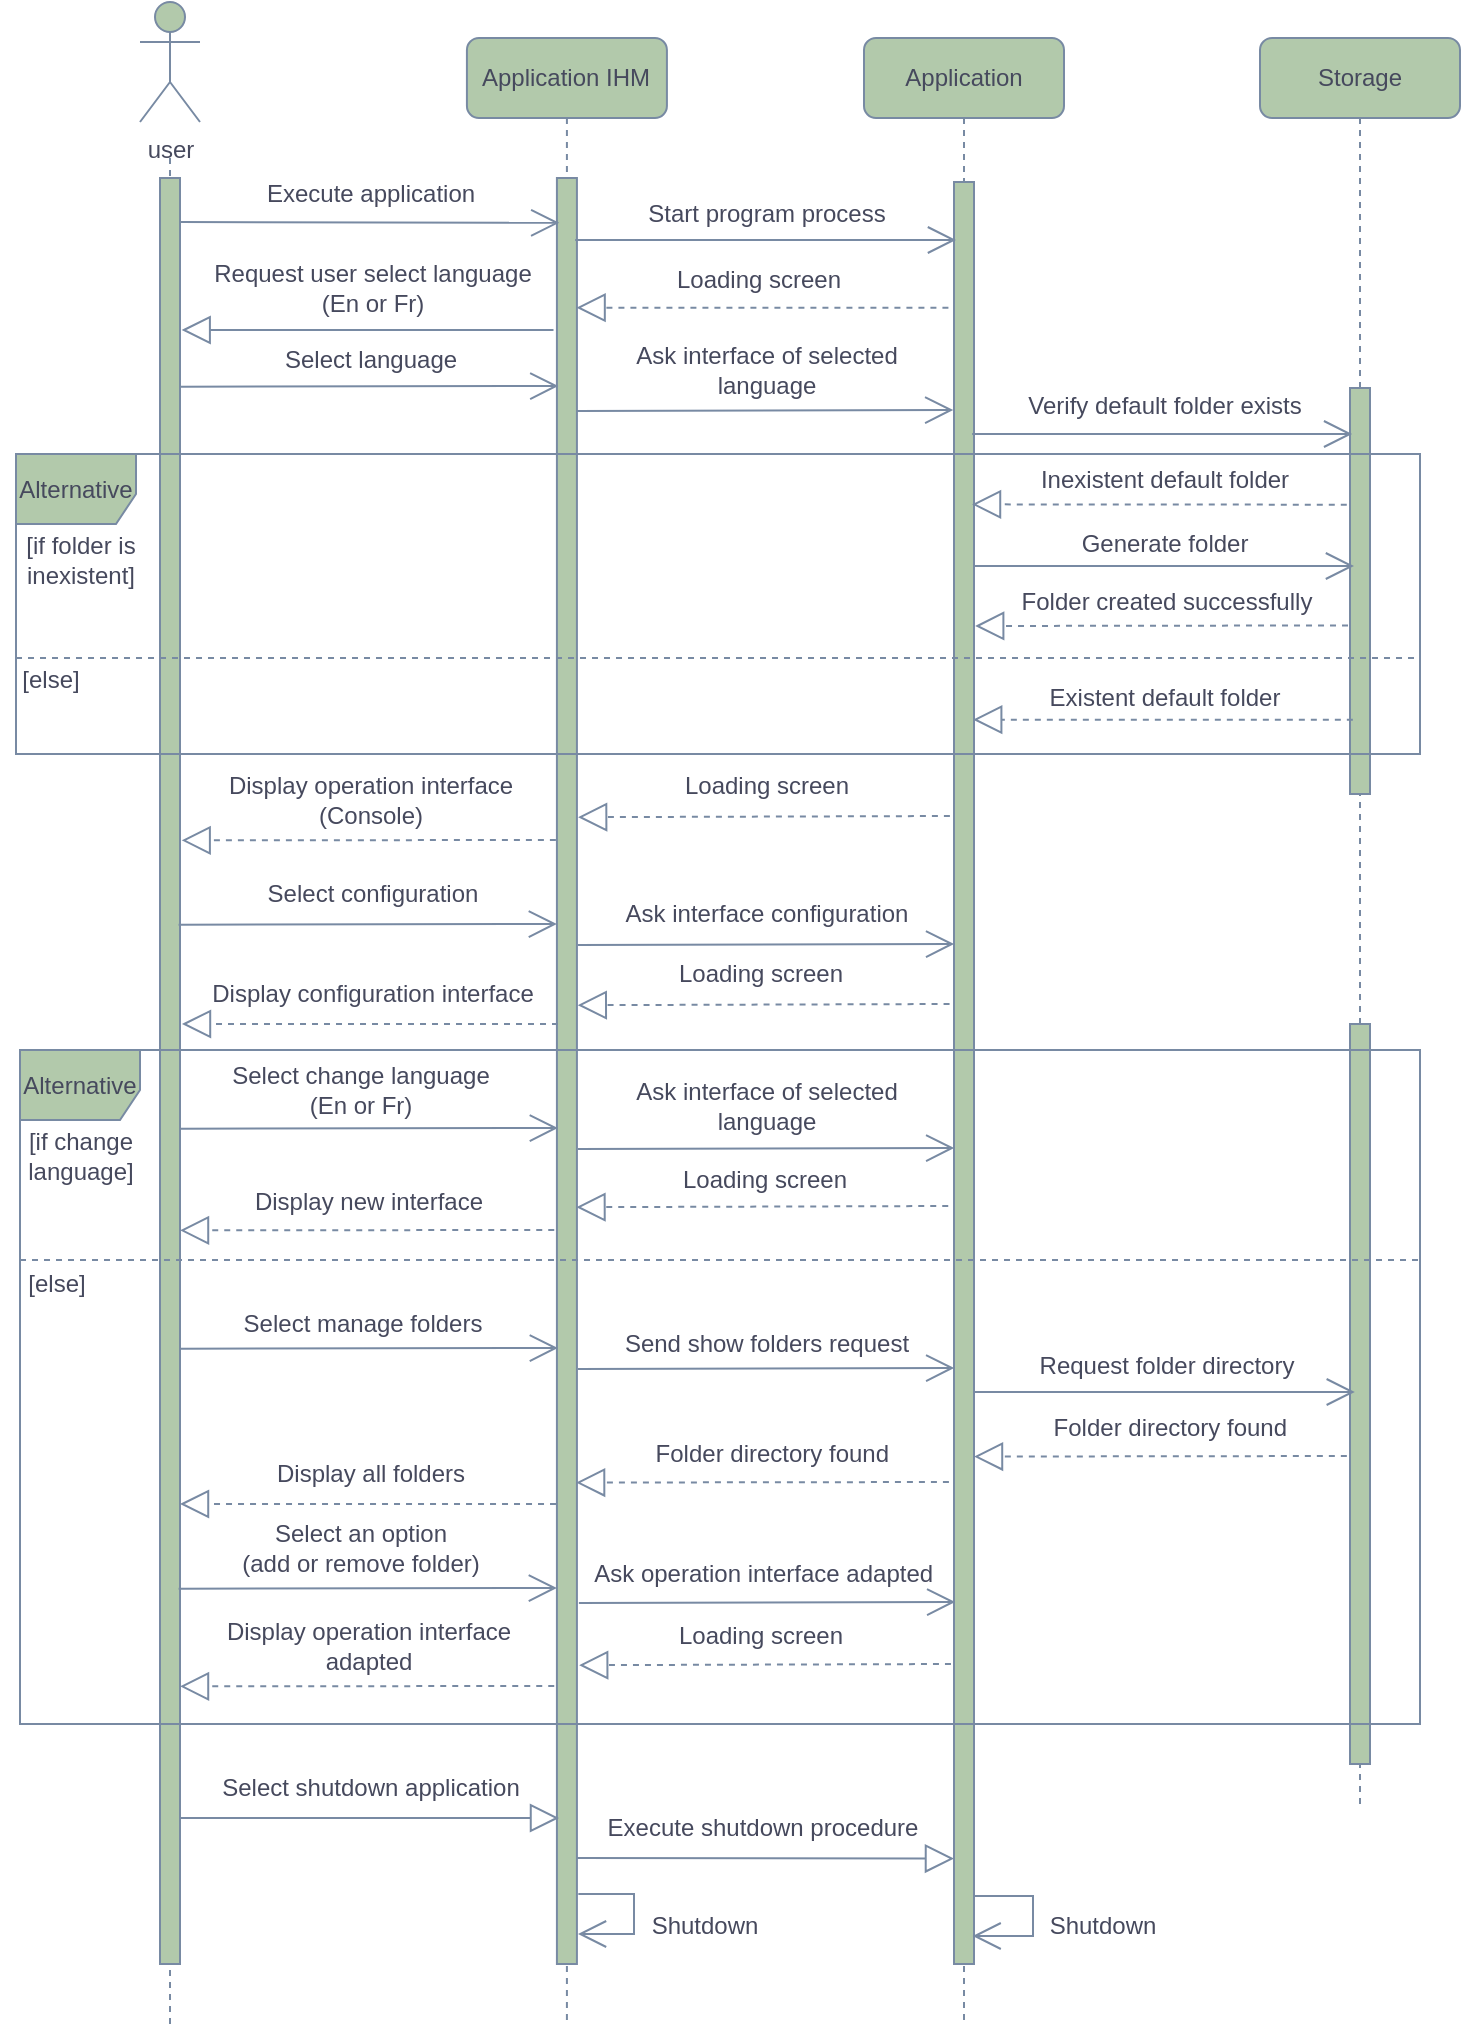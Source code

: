 <mxfile version="20.6.0" type="github">
  <diagram id="MyJDFgbNnC9lY3DK6d-x" name="Page-1">
    <mxGraphModel dx="1044" dy="566" grid="1" gridSize="10" guides="1" tooltips="1" connect="1" arrows="1" fold="1" page="1" pageScale="1" pageWidth="413" pageHeight="291" math="0" shadow="0">
      <root>
        <mxCell id="0" />
        <mxCell id="1" parent="0" />
        <mxCell id="hzZ7OADZ9Wjstboydcab-135" value="" style="endArrow=none;dashed=1;html=1;rounded=1;strokeColor=#788AA3;fontColor=#46495D;" parent="1" edge="1">
          <mxGeometry width="50" height="50" relative="1" as="geometry">
            <mxPoint x="115" y="1070" as="sourcePoint" />
            <mxPoint x="115" y="137" as="targetPoint" />
          </mxGeometry>
        </mxCell>
        <mxCell id="hzZ7OADZ9Wjstboydcab-127" value="&lt;span style=&quot;&quot;&gt;Application IHM&lt;/span&gt;" style="shape=umlLifeline;perimeter=lifelinePerimeter;whiteSpace=wrap;html=1;container=0;collapsible=0;recursiveResize=0;outlineConnect=0;rounded=1;fillColor=#B2C9AB;strokeColor=#788AA3;fontColor=#46495D;" parent="1" vertex="1">
          <mxGeometry x="263.46" y="77" width="100" height="993" as="geometry" />
        </mxCell>
        <mxCell id="hzZ7OADZ9Wjstboydcab-128" value="user" style="shape=umlActor;verticalLabelPosition=bottom;verticalAlign=top;html=1;rounded=1;fillColor=#B2C9AB;strokeColor=#788AA3;fontColor=#46495D;" parent="1" vertex="1">
          <mxGeometry x="100" y="59" width="30" height="60" as="geometry" />
        </mxCell>
        <mxCell id="hzZ7OADZ9Wjstboydcab-129" value="&lt;span style=&quot;&quot;&gt;Application&lt;/span&gt;" style="shape=umlLifeline;perimeter=lifelinePerimeter;whiteSpace=wrap;html=1;container=0;collapsible=0;recursiveResize=0;outlineConnect=0;rounded=1;fillColor=#B2C9AB;strokeColor=#788AA3;fontColor=#46495D;" parent="1" vertex="1">
          <mxGeometry x="462" y="77" width="100" height="993" as="geometry" />
        </mxCell>
        <mxCell id="hzZ7OADZ9Wjstboydcab-130" value="&lt;span style=&quot;&quot;&gt;Storage&lt;/span&gt;" style="shape=umlLifeline;perimeter=lifelinePerimeter;whiteSpace=wrap;html=1;container=0;collapsible=0;recursiveResize=0;outlineConnect=0;rounded=1;fillColor=#B2C9AB;strokeColor=#788AA3;fontColor=#46495D;" parent="1" vertex="1">
          <mxGeometry x="660" y="77" width="100" height="883" as="geometry" />
        </mxCell>
        <mxCell id="hzZ7OADZ9Wjstboydcab-131" value="" style="html=1;points=[];perimeter=orthogonalPerimeter;rounded=0;glass=0;labelBackgroundColor=none;fillStyle=auto;fillColor=#B2C9AB;strokeColor=#788AA3;fontColor=#46495D;" parent="1" vertex="1">
          <mxGeometry x="110" y="147" width="10" height="893" as="geometry" />
        </mxCell>
        <mxCell id="hzZ7OADZ9Wjstboydcab-132" value="" style="html=1;points=[];perimeter=orthogonalPerimeter;rounded=0;glass=0;labelBackgroundColor=none;fillStyle=auto;fillColor=#B2C9AB;strokeColor=#788AA3;fontColor=#46495D;" parent="1" vertex="1">
          <mxGeometry x="308.46" y="147" width="10" height="893" as="geometry" />
        </mxCell>
        <mxCell id="hzZ7OADZ9Wjstboydcab-133" value="" style="html=1;points=[];perimeter=orthogonalPerimeter;rounded=0;glass=0;labelBackgroundColor=none;fillStyle=auto;fillColor=#B2C9AB;strokeColor=#788AA3;fontColor=#46495D;" parent="1" vertex="1">
          <mxGeometry x="507" y="149" width="10" height="891" as="geometry" />
        </mxCell>
        <mxCell id="hzZ7OADZ9Wjstboydcab-175" value="Loading screen" style="text;html=1;align=center;verticalAlign=middle;resizable=0;points=[];autosize=1;strokeColor=none;fillColor=none;rounded=1;fontColor=#46495D;" parent="1" vertex="1">
          <mxGeometry x="355.25" y="530" width="110" height="30" as="geometry" />
        </mxCell>
        <mxCell id="hzZ7OADZ9Wjstboydcab-176" value="" style="endArrow=block;dashed=1;endFill=0;endSize=12;html=1;rounded=1;exitX=-0.211;exitY=0.186;exitDx=0;exitDy=0;exitPerimeter=0;strokeColor=#788AA3;fontColor=#46495D;" parent="1" edge="1">
          <mxGeometry width="160" relative="1" as="geometry">
            <mxPoint x="504.78" y="559.998" as="sourcePoint" />
            <mxPoint x="318.89" y="560.59" as="targetPoint" />
          </mxGeometry>
        </mxCell>
        <mxCell id="hzZ7OADZ9Wjstboydcab-177" value="Select configuration" style="text;html=1;align=center;verticalAlign=middle;resizable=0;points=[];autosize=1;strokeColor=none;fillColor=none;rounded=1;fontColor=#46495D;" parent="1" vertex="1">
          <mxGeometry x="150.83" y="490" width="130" height="30" as="geometry" />
        </mxCell>
        <mxCell id="hzZ7OADZ9Wjstboydcab-178" value="" style="endArrow=open;endFill=1;endSize=12;html=1;rounded=1;entryX=0.071;entryY=0.165;entryDx=0;entryDy=0;entryPerimeter=0;strokeColor=#788AA3;fontColor=#46495D;" parent="1" edge="1">
          <mxGeometry width="160" relative="1" as="geometry">
            <mxPoint x="119.29" y="520.38" as="sourcePoint" />
            <mxPoint x="308.46" y="520" as="targetPoint" />
          </mxGeometry>
        </mxCell>
        <mxCell id="hzZ7OADZ9Wjstboydcab-179" value="Display configuration&amp;nbsp;interface" style="text;html=1;align=center;verticalAlign=middle;resizable=0;points=[];autosize=1;strokeColor=none;fillColor=none;rounded=1;fontColor=#46495D;" parent="1" vertex="1">
          <mxGeometry x="125.83" y="540" width="180" height="30" as="geometry" />
        </mxCell>
        <mxCell id="hzZ7OADZ9Wjstboydcab-180" value="" style="endArrow=block;dashed=1;endFill=0;endSize=12;html=1;rounded=1;strokeColor=#788AA3;fontColor=#46495D;" parent="1" edge="1">
          <mxGeometry width="160" relative="1" as="geometry">
            <mxPoint x="309" y="570" as="sourcePoint" />
            <mxPoint x="120.987" y="570" as="targetPoint" />
          </mxGeometry>
        </mxCell>
        <mxCell id="hzZ7OADZ9Wjstboydcab-181" value="" style="endArrow=open;endFill=1;endSize=12;html=1;rounded=1;entryX=-0.083;entryY=0.173;entryDx=0;entryDy=0;entryPerimeter=0;strokeColor=#788AA3;fontColor=#46495D;" parent="1" edge="1">
          <mxGeometry width="160" relative="1" as="geometry">
            <mxPoint x="318.91" y="530.56" as="sourcePoint" />
            <mxPoint x="507.08" y="530.004" as="targetPoint" />
          </mxGeometry>
        </mxCell>
        <mxCell id="hzZ7OADZ9Wjstboydcab-182" value="Ask interface configuration" style="text;html=1;align=center;verticalAlign=middle;resizable=0;points=[];autosize=1;strokeColor=none;fillColor=none;rounded=1;fontColor=#46495D;" parent="1" vertex="1">
          <mxGeometry x="332.83" y="500" width="160" height="30" as="geometry" />
        </mxCell>
        <mxCell id="hzZ7OADZ9Wjstboydcab-183" value="" style="endArrow=block;endFill=0;endSize=12;html=1;rounded=1;entryX=-0.002;entryY=0.916;entryDx=0;entryDy=0;entryPerimeter=0;strokeColor=#788AA3;fontColor=#46495D;" parent="1" edge="1">
          <mxGeometry width="160" relative="1" as="geometry">
            <mxPoint x="318.25" y="987.0" as="sourcePoint" />
            <mxPoint x="506.98" y="987.276" as="targetPoint" />
          </mxGeometry>
        </mxCell>
        <mxCell id="hzZ7OADZ9Wjstboydcab-184" value="" style="endArrow=block;endFill=0;endSize=12;html=1;rounded=1;strokeColor=#788AA3;fontColor=#46495D;" parent="1" edge="1">
          <mxGeometry width="160" relative="1" as="geometry">
            <mxPoint x="120.0" y="967.0" as="sourcePoint" />
            <mxPoint x="309.5" y="967.0" as="targetPoint" />
          </mxGeometry>
        </mxCell>
        <mxCell id="hzZ7OADZ9Wjstboydcab-185" value="Execute shutdown procedure" style="text;html=1;align=center;verticalAlign=middle;resizable=0;points=[];autosize=1;strokeColor=none;fillColor=none;rounded=1;fontColor=#46495D;" parent="1" vertex="1">
          <mxGeometry x="321.25" y="957" width="180" height="30" as="geometry" />
        </mxCell>
        <mxCell id="hzZ7OADZ9Wjstboydcab-186" value="Shutdown" style="text;html=1;align=center;verticalAlign=middle;resizable=0;points=[];autosize=1;strokeColor=none;fillColor=none;rounded=1;fontColor=#46495D;" parent="1" vertex="1">
          <mxGeometry x="342.41" y="1006" width="80" height="30" as="geometry" />
        </mxCell>
        <mxCell id="hzZ7OADZ9Wjstboydcab-187" value="" style="endArrow=open;endFill=1;endSize=12;html=1;rounded=0;strokeColor=#788AA3;fontColor=#46495D;" parent="1" edge="1">
          <mxGeometry width="160" relative="1" as="geometry">
            <mxPoint x="516.5" y="1006" as="sourcePoint" />
            <mxPoint x="516.31" y="1026" as="targetPoint" />
            <Array as="points">
              <mxPoint x="546.5" y="1006" />
              <mxPoint x="546.5" y="1026" />
            </Array>
          </mxGeometry>
        </mxCell>
        <mxCell id="hzZ7OADZ9Wjstboydcab-188" value="Shutdown" style="text;html=1;align=center;verticalAlign=middle;resizable=0;points=[];autosize=1;strokeColor=none;fillColor=none;rounded=1;fontColor=#46495D;" parent="1" vertex="1">
          <mxGeometry x="541.08" y="1006" width="80" height="30" as="geometry" />
        </mxCell>
        <mxCell id="hzZ7OADZ9Wjstboydcab-189" value="Select shutdown application" style="text;html=1;align=center;verticalAlign=middle;resizable=0;points=[];autosize=1;strokeColor=none;fillColor=none;rounded=1;fontColor=#46495D;" parent="1" vertex="1">
          <mxGeometry x="130" y="937" width="170" height="30" as="geometry" />
        </mxCell>
        <mxCell id="hzZ7OADZ9Wjstboydcab-190" value="" style="endArrow=open;endFill=1;endSize=12;html=1;rounded=0;strokeColor=#788AA3;fontColor=#46495D;" parent="1" edge="1">
          <mxGeometry width="160" relative="1" as="geometry">
            <mxPoint x="319.17" y="1005.0" as="sourcePoint" />
            <mxPoint x="319.003" y="1025.0" as="targetPoint" />
            <Array as="points">
              <mxPoint x="347" y="1005" />
              <mxPoint x="347" y="1025" />
            </Array>
          </mxGeometry>
        </mxCell>
        <mxCell id="hzZ7OADZ9Wjstboydcab-191" value="" style="html=1;points=[];perimeter=orthogonalPerimeter;rounded=0;glass=0;labelBackgroundColor=none;fillStyle=auto;fillColor=#B2C9AB;strokeColor=#788AA3;fontColor=#46495D;" parent="1" vertex="1">
          <mxGeometry x="705" y="570" width="10" height="370" as="geometry" />
        </mxCell>
        <mxCell id="hzZ7OADZ9Wjstboydcab-193" value="Alternative" style="shape=umlFrame;whiteSpace=wrap;html=1;width=60;height=35;fillColor=#B2C9AB;strokeColor=#788AA3;fontColor=#46495D;" parent="1" vertex="1">
          <mxGeometry x="40" y="583" width="700" height="337" as="geometry" />
        </mxCell>
        <mxCell id="hzZ7OADZ9Wjstboydcab-194" value="" style="line;strokeWidth=1;fillColor=none;align=left;verticalAlign=middle;spacingTop=-1;spacingLeft=3;spacingRight=3;rotatable=0;labelPosition=right;points=[];portConstraint=eastwest;dashed=1;strokeColor=#788AA3;fontColor=#46495D;" parent="1" vertex="1">
          <mxGeometry x="40" y="684" width="700" height="8" as="geometry" />
        </mxCell>
        <mxCell id="hzZ7OADZ9Wjstboydcab-198" value="Select change language&lt;br&gt;(En or Fr)" style="text;html=1;align=center;verticalAlign=middle;resizable=0;points=[];autosize=1;strokeColor=none;fillColor=none;rounded=1;fontColor=#46495D;" parent="1" vertex="1">
          <mxGeometry x="135" y="583" width="150" height="40" as="geometry" />
        </mxCell>
        <mxCell id="hzZ7OADZ9Wjstboydcab-199" value="" style="endArrow=open;endFill=1;endSize=12;html=1;rounded=1;entryX=0.071;entryY=0.165;entryDx=0;entryDy=0;entryPerimeter=0;strokeColor=#788AA3;fontColor=#46495D;" parent="1" edge="1">
          <mxGeometry width="160" relative="1" as="geometry">
            <mxPoint x="119.79" y="622.38" as="sourcePoint" />
            <mxPoint x="308.96" y="622" as="targetPoint" />
          </mxGeometry>
        </mxCell>
        <mxCell id="hzZ7OADZ9Wjstboydcab-202" value="" style="endArrow=open;endFill=1;endSize=12;html=1;rounded=1;entryX=-0.083;entryY=0.173;entryDx=0;entryDy=0;entryPerimeter=0;strokeColor=#788AA3;fontColor=#46495D;" parent="1" edge="1">
          <mxGeometry width="160" relative="1" as="geometry">
            <mxPoint x="318.96" y="632.56" as="sourcePoint" />
            <mxPoint x="507.13" y="632.004" as="targetPoint" />
          </mxGeometry>
        </mxCell>
        <mxCell id="hzZ7OADZ9Wjstboydcab-206" value="Select manage folders" style="text;html=1;align=center;verticalAlign=middle;resizable=0;points=[];autosize=1;strokeColor=none;fillColor=none;rounded=1;fontColor=#46495D;" parent="1" vertex="1">
          <mxGeometry x="140.5" y="705" width="140" height="30" as="geometry" />
        </mxCell>
        <mxCell id="hzZ7OADZ9Wjstboydcab-207" value="" style="endArrow=open;endFill=1;endSize=12;html=1;rounded=1;entryX=0.071;entryY=0.165;entryDx=0;entryDy=0;entryPerimeter=0;strokeColor=#788AA3;fontColor=#46495D;" parent="1" edge="1">
          <mxGeometry width="160" relative="1" as="geometry">
            <mxPoint x="119.79" y="732.38" as="sourcePoint" />
            <mxPoint x="308.96" y="732" as="targetPoint" />
          </mxGeometry>
        </mxCell>
        <mxCell id="hzZ7OADZ9Wjstboydcab-210" value="" style="endArrow=open;endFill=1;endSize=12;html=1;rounded=1;entryX=-0.083;entryY=0.173;entryDx=0;entryDy=0;entryPerimeter=0;strokeColor=#788AA3;fontColor=#46495D;" parent="1" edge="1">
          <mxGeometry width="160" relative="1" as="geometry">
            <mxPoint x="318.96" y="742.56" as="sourcePoint" />
            <mxPoint x="507.13" y="742.004" as="targetPoint" />
          </mxGeometry>
        </mxCell>
        <mxCell id="hzZ7OADZ9Wjstboydcab-211" value="Send show folders request" style="text;html=1;align=center;verticalAlign=middle;resizable=0;points=[];autosize=1;strokeColor=none;fillColor=none;rounded=1;fontColor=#46495D;" parent="1" vertex="1">
          <mxGeometry x="328.33" y="714.5" width="170" height="30" as="geometry" />
        </mxCell>
        <mxCell id="hzZ7OADZ9Wjstboydcab-220" value="" style="endArrow=open;endFill=1;endSize=12;html=1;rounded=1;targetPerimeterSpacing=-4;sourcePerimeterSpacing=3;strokeColor=#788AA3;fontColor=#46495D;" parent="1" edge="1">
          <mxGeometry width="160" relative="1" as="geometry">
            <mxPoint x="517.42" y="754" as="sourcePoint" />
            <mxPoint x="707.42" y="754" as="targetPoint" />
          </mxGeometry>
        </mxCell>
        <mxCell id="hzZ7OADZ9Wjstboydcab-221" value="Request folder directory" style="text;html=1;align=center;verticalAlign=middle;resizable=0;points=[];autosize=1;strokeColor=none;fillColor=none;rounded=1;fontColor=#46495D;" parent="1" vertex="1">
          <mxGeometry x="537.84" y="726" width="150" height="30" as="geometry" />
        </mxCell>
        <mxCell id="hzZ7OADZ9Wjstboydcab-222" value="" style="endArrow=block;dashed=1;endFill=0;endSize=12;html=1;rounded=1;targetPerimeterSpacing=-4;sourcePerimeterSpacing=3;exitX=-0.099;exitY=0.603;exitDx=0;exitDy=0;exitPerimeter=0;strokeColor=#788AA3;fontColor=#46495D;" parent="1" edge="1">
          <mxGeometry width="160" relative="1" as="geometry">
            <mxPoint x="703.42" y="786.0" as="sourcePoint" />
            <mxPoint x="516.997" y="786.28" as="targetPoint" />
          </mxGeometry>
        </mxCell>
        <mxCell id="hzZ7OADZ9Wjstboydcab-223" value="&amp;nbsp;Folder directory found" style="text;html=1;align=center;verticalAlign=middle;resizable=0;points=[];autosize=1;strokeColor=none;fillColor=none;rounded=1;fontColor=#46495D;" parent="1" vertex="1">
          <mxGeometry x="542.84" y="757" width="140" height="30" as="geometry" />
        </mxCell>
        <mxCell id="hzZ7OADZ9Wjstboydcab-236" value="" style="endArrow=open;endFill=1;endSize=12;html=1;rounded=1;entryX=-0.083;entryY=0.173;entryDx=0;entryDy=0;entryPerimeter=0;strokeColor=#788AA3;fontColor=#46495D;" parent="1" edge="1">
          <mxGeometry width="160" relative="1" as="geometry">
            <mxPoint x="319.45" y="859.56" as="sourcePoint" />
            <mxPoint x="507.62" y="859.004" as="targetPoint" />
          </mxGeometry>
        </mxCell>
        <mxCell id="hzZ7OADZ9Wjstboydcab-237" value="Ask operation interface adapted&amp;nbsp;" style="text;html=1;align=center;verticalAlign=middle;resizable=0;points=[];autosize=1;strokeColor=none;fillColor=none;rounded=1;fontColor=#46495D;" parent="1" vertex="1">
          <mxGeometry x="312.53" y="830" width="200" height="30" as="geometry" />
        </mxCell>
        <mxCell id="hzZ7OADZ9Wjstboydcab-238" value="Loading screen" style="text;html=1;align=center;verticalAlign=middle;resizable=0;points=[];autosize=1;strokeColor=none;fillColor=none;rounded=1;fontColor=#46495D;" parent="1" vertex="1">
          <mxGeometry x="355.28" y="861" width="110" height="30" as="geometry" />
        </mxCell>
        <mxCell id="hzZ7OADZ9Wjstboydcab-239" value="" style="endArrow=block;dashed=1;endFill=0;endSize=12;html=1;rounded=1;exitX=-0.211;exitY=0.186;exitDx=0;exitDy=0;exitPerimeter=0;strokeColor=#788AA3;fontColor=#46495D;" parent="1" edge="1">
          <mxGeometry width="160" relative="1" as="geometry">
            <mxPoint x="505.48" y="889.998" as="sourcePoint" />
            <mxPoint x="319.59" y="890.59" as="targetPoint" />
          </mxGeometry>
        </mxCell>
        <mxCell id="hzZ7OADZ9Wjstboydcab-240" value="" style="endArrow=block;dashed=1;endFill=0;endSize=12;html=1;rounded=1;exitX=-0.125;exitY=0.144;exitDx=0;exitDy=0;exitPerimeter=0;strokeColor=#788AA3;fontColor=#46495D;" parent="1" edge="1">
          <mxGeometry width="160" relative="1" as="geometry">
            <mxPoint x="307.12" y="901.002" as="sourcePoint" />
            <mxPoint x="119.997" y="901.17" as="targetPoint" />
          </mxGeometry>
        </mxCell>
        <mxCell id="hzZ7OADZ9Wjstboydcab-241" value="Display operation interface &lt;br&gt;adapted" style="text;html=1;align=center;verticalAlign=middle;resizable=0;points=[];autosize=1;strokeColor=none;fillColor=none;rounded=1;fontColor=#46495D;" parent="1" vertex="1">
          <mxGeometry x="129.17" y="861" width="170" height="40" as="geometry" />
        </mxCell>
        <mxCell id="hzZ7OADZ9Wjstboydcab-242" value="[if change&lt;br&gt;language]" style="text;html=1;align=center;verticalAlign=middle;resizable=0;points=[];autosize=1;strokeColor=none;fillColor=none;fontColor=#46495D;" parent="1" vertex="1">
          <mxGeometry x="30" y="616" width="80" height="40" as="geometry" />
        </mxCell>
        <mxCell id="hzZ7OADZ9Wjstboydcab-243" value="[else]" style="text;html=1;align=center;verticalAlign=middle;resizable=0;points=[];autosize=1;strokeColor=none;fillColor=none;fontColor=#46495D;" parent="1" vertex="1">
          <mxGeometry x="33" y="684.5" width="50" height="30" as="geometry" />
        </mxCell>
        <mxCell id="hzZ7OADZ9Wjstboydcab-249" value="Ask interface of selected &lt;br&gt;language" style="text;html=1;align=center;verticalAlign=middle;resizable=0;points=[];autosize=1;strokeColor=none;fillColor=none;rounded=1;fontColor=#46495D;" parent="1" vertex="1">
          <mxGeometry x="337.83" y="591" width="150" height="40" as="geometry" />
        </mxCell>
        <mxCell id="hzZ7OADZ9Wjstboydcab-250" value="" style="endArrow=block;dashed=1;endFill=0;endSize=12;html=1;rounded=1;exitX=-0.125;exitY=0.144;exitDx=0;exitDy=0;exitPerimeter=0;strokeColor=#788AA3;fontColor=#46495D;" parent="1" edge="1">
          <mxGeometry width="160" relative="1" as="geometry">
            <mxPoint x="307.12" y="673.002" as="sourcePoint" />
            <mxPoint x="119.997" y="673.17" as="targetPoint" />
          </mxGeometry>
        </mxCell>
        <mxCell id="hzZ7OADZ9Wjstboydcab-251" value="Display new interface" style="text;html=1;align=center;verticalAlign=middle;resizable=0;points=[];autosize=1;strokeColor=none;fillColor=none;rounded=1;fontColor=#46495D;" parent="1" vertex="1">
          <mxGeometry x="144.17" y="644" width="140" height="30" as="geometry" />
        </mxCell>
        <mxCell id="hzZ7OADZ9Wjstboydcab-252" value="Loading screen" style="text;html=1;align=center;verticalAlign=middle;resizable=0;points=[];autosize=1;strokeColor=none;fillColor=none;rounded=1;fontColor=#46495D;" parent="1" vertex="1">
          <mxGeometry x="357" y="633" width="110" height="30" as="geometry" />
        </mxCell>
        <mxCell id="hzZ7OADZ9Wjstboydcab-253" value="" style="endArrow=block;dashed=1;endFill=0;endSize=12;html=1;rounded=1;exitX=-0.211;exitY=0.186;exitDx=0;exitDy=0;exitPerimeter=0;strokeColor=#788AA3;fontColor=#46495D;" parent="1" edge="1">
          <mxGeometry width="160" relative="1" as="geometry">
            <mxPoint x="504.12" y="660.998" as="sourcePoint" />
            <mxPoint x="318.23" y="661.59" as="targetPoint" />
          </mxGeometry>
        </mxCell>
        <mxCell id="hzZ7OADZ9Wjstboydcab-254" value="" style="endArrow=block;dashed=1;endFill=0;endSize=12;html=1;rounded=1;targetPerimeterSpacing=-4;sourcePerimeterSpacing=3;exitX=-0.099;exitY=0.603;exitDx=0;exitDy=0;exitPerimeter=0;strokeColor=#788AA3;fontColor=#46495D;" parent="1" edge="1">
          <mxGeometry width="160" relative="1" as="geometry">
            <mxPoint x="504.46" y="799.0" as="sourcePoint" />
            <mxPoint x="318.037" y="799.28" as="targetPoint" />
          </mxGeometry>
        </mxCell>
        <mxCell id="hzZ7OADZ9Wjstboydcab-255" value="&amp;nbsp;Folder directory found" style="text;html=1;align=center;verticalAlign=middle;resizable=0;points=[];autosize=1;strokeColor=none;fillColor=none;rounded=1;fontColor=#46495D;" parent="1" vertex="1">
          <mxGeometry x="343.88" y="770" width="140" height="30" as="geometry" />
        </mxCell>
        <mxCell id="hzZ7OADZ9Wjstboydcab-256" value="Display all folders" style="text;html=1;align=center;verticalAlign=middle;resizable=0;points=[];autosize=1;strokeColor=none;fillColor=none;rounded=1;fontColor=#46495D;" parent="1" vertex="1">
          <mxGeometry x="154.84" y="780" width="120" height="30" as="geometry" />
        </mxCell>
        <mxCell id="hzZ7OADZ9Wjstboydcab-257" value="" style="endArrow=block;dashed=1;endFill=0;endSize=12;html=1;rounded=1;strokeColor=#788AA3;fontColor=#46495D;" parent="1" edge="1">
          <mxGeometry width="160" relative="1" as="geometry">
            <mxPoint x="308.01" y="810" as="sourcePoint" />
            <mxPoint x="119.997" y="810" as="targetPoint" />
          </mxGeometry>
        </mxCell>
        <mxCell id="hzZ7OADZ9Wjstboydcab-258" value="Select an option&lt;br&gt;(add or remove folder)" style="text;html=1;align=center;verticalAlign=middle;resizable=0;points=[];autosize=1;strokeColor=none;fillColor=none;rounded=1;fontColor=#46495D;" parent="1" vertex="1">
          <mxGeometry x="140" y="812" width="140" height="40" as="geometry" />
        </mxCell>
        <mxCell id="hzZ7OADZ9Wjstboydcab-259" value="" style="endArrow=open;endFill=1;endSize=12;html=1;rounded=1;entryX=0.071;entryY=0.165;entryDx=0;entryDy=0;entryPerimeter=0;strokeColor=#788AA3;fontColor=#46495D;" parent="1" edge="1">
          <mxGeometry width="160" relative="1" as="geometry">
            <mxPoint x="119.29" y="852.38" as="sourcePoint" />
            <mxPoint x="308.46" y="852" as="targetPoint" />
          </mxGeometry>
        </mxCell>
        <mxCell id="Kjhd1fvxAveM9Puro8ov-1" value="" style="html=1;points=[];perimeter=orthogonalPerimeter;rounded=0;glass=0;labelBackgroundColor=none;fillStyle=auto;fillColor=#B2C9AB;strokeColor=#788AA3;fontColor=#46495D;" vertex="1" parent="1">
          <mxGeometry x="705" y="252" width="10" height="203" as="geometry" />
        </mxCell>
        <mxCell id="Kjhd1fvxAveM9Puro8ov-2" value="" style="endArrow=block;dashed=1;endFill=0;endSize=12;html=1;rounded=1;exitX=-0.161;exitY=0.058;exitDx=0;exitDy=0;exitPerimeter=0;strokeColor=#788AA3;fontColor=#46495D;" edge="1" parent="1">
          <mxGeometry width="160" relative="1" as="geometry">
            <mxPoint x="703.39" y="310.35" as="sourcePoint" />
            <mxPoint x="516.0" y="310.17" as="targetPoint" />
          </mxGeometry>
        </mxCell>
        <mxCell id="Kjhd1fvxAveM9Puro8ov-3" value="" style="endArrow=block;dashed=1;endFill=0;endSize=12;html=1;rounded=1;strokeColor=#788AA3;fontColor=#46495D;" edge="1" parent="1">
          <mxGeometry width="160" relative="1" as="geometry">
            <mxPoint x="504.21" y="211.82" as="sourcePoint" />
            <mxPoint x="318.29" y="211.82" as="targetPoint" />
          </mxGeometry>
        </mxCell>
        <mxCell id="Kjhd1fvxAveM9Puro8ov-4" value="" style="endArrow=open;endFill=1;endSize=12;html=1;rounded=1;targetPerimeterSpacing=-4;sourcePerimeterSpacing=3;strokeColor=#788AA3;fontColor=#46495D;" edge="1" parent="1">
          <mxGeometry width="160" relative="1" as="geometry">
            <mxPoint x="517" y="341.0" as="sourcePoint" />
            <mxPoint x="707" y="341.0" as="targetPoint" />
          </mxGeometry>
        </mxCell>
        <mxCell id="Kjhd1fvxAveM9Puro8ov-5" value="" style="endArrow=block;dashed=1;endFill=0;endSize=12;html=1;rounded=1;targetPerimeterSpacing=-4;sourcePerimeterSpacing=3;strokeColor=#788AA3;fontColor=#46495D;" edge="1" parent="1">
          <mxGeometry width="160" relative="1" as="geometry">
            <mxPoint x="706.42" y="417.83" as="sourcePoint" />
            <mxPoint x="516.587" y="417.83" as="targetPoint" />
          </mxGeometry>
        </mxCell>
        <mxCell id="Kjhd1fvxAveM9Puro8ov-6" value="" style="endArrow=open;endFill=1;endSize=12;html=1;rounded=1;entryX=0.118;entryY=0.021;entryDx=0;entryDy=0;entryPerimeter=0;strokeColor=#788AA3;fontColor=#46495D;" edge="1" parent="1">
          <mxGeometry width="160" relative="1" as="geometry">
            <mxPoint x="120" y="169.0" as="sourcePoint" />
            <mxPoint x="309.64" y="169.423" as="targetPoint" />
          </mxGeometry>
        </mxCell>
        <mxCell id="Kjhd1fvxAveM9Puro8ov-7" value="Start program process" style="text;html=1;align=center;verticalAlign=middle;resizable=0;points=[];autosize=1;strokeColor=none;fillColor=none;rounded=1;fontColor=#46495D;" vertex="1" parent="1">
          <mxGeometry x="343" y="150" width="140" height="30" as="geometry" />
        </mxCell>
        <mxCell id="Kjhd1fvxAveM9Puro8ov-8" value="" style="endArrow=open;endFill=1;endSize=12;html=1;rounded=1;exitX=0.913;exitY=0.022;exitDx=0;exitDy=0;exitPerimeter=0;strokeColor=#788AA3;fontColor=#46495D;" edge="1" parent="1">
          <mxGeometry width="160" relative="1" as="geometry">
            <mxPoint x="317.59" y="178.016" as="sourcePoint" />
            <mxPoint x="508" y="178.0" as="targetPoint" />
          </mxGeometry>
        </mxCell>
        <mxCell id="Kjhd1fvxAveM9Puro8ov-9" value="" style="endArrow=block;dashed=1;endFill=0;endSize=12;html=1;rounded=1;exitX=-0.125;exitY=0.144;exitDx=0;exitDy=0;exitPerimeter=0;strokeColor=#788AA3;fontColor=#46495D;" edge="1" parent="1">
          <mxGeometry width="160" relative="1" as="geometry">
            <mxPoint x="307.95" y="478.002" as="sourcePoint" />
            <mxPoint x="120.827" y="478.17" as="targetPoint" />
          </mxGeometry>
        </mxCell>
        <mxCell id="Kjhd1fvxAveM9Puro8ov-10" value="Verify default folder exists" style="text;html=1;align=center;verticalAlign=middle;resizable=0;points=[];autosize=1;strokeColor=none;fillColor=none;rounded=1;fontColor=#46495D;" vertex="1" parent="1">
          <mxGeometry x="531.5" y="246" width="160" height="30" as="geometry" />
        </mxCell>
        <mxCell id="Kjhd1fvxAveM9Puro8ov-11" value="Alternative" style="shape=umlFrame;whiteSpace=wrap;html=1;width=60;height=35;fillColor=#B2C9AB;strokeColor=#788AA3;fontColor=#46495D;" vertex="1" parent="1">
          <mxGeometry x="38" y="285" width="702" height="150" as="geometry" />
        </mxCell>
        <mxCell id="Kjhd1fvxAveM9Puro8ov-12" value="Loading screen" style="text;html=1;align=center;verticalAlign=middle;resizable=0;points=[];autosize=1;strokeColor=none;fillColor=none;rounded=1;fontColor=#46495D;" vertex="1" parent="1">
          <mxGeometry x="354.0" y="183" width="110" height="30" as="geometry" />
        </mxCell>
        <mxCell id="Kjhd1fvxAveM9Puro8ov-13" value="[if folder is &lt;br&gt;inexistent]" style="text;html=1;align=center;verticalAlign=middle;resizable=0;points=[];autosize=1;strokeColor=none;fillColor=none;fontColor=#46495D;" vertex="1" parent="1">
          <mxGeometry x="30" y="318" width="80" height="40" as="geometry" />
        </mxCell>
        <mxCell id="Kjhd1fvxAveM9Puro8ov-14" value="[else]" style="text;html=1;align=center;verticalAlign=middle;resizable=0;points=[];autosize=1;strokeColor=none;fillColor=none;fontColor=#46495D;" vertex="1" parent="1">
          <mxGeometry x="30" y="383" width="50" height="30" as="geometry" />
        </mxCell>
        <mxCell id="Kjhd1fvxAveM9Puro8ov-15" value="Inexistent default folder" style="text;html=1;align=center;verticalAlign=middle;resizable=0;points=[];autosize=1;strokeColor=none;fillColor=none;rounded=1;fontColor=#46495D;" vertex="1" parent="1">
          <mxGeometry x="537.0" y="283.17" width="150" height="30" as="geometry" />
        </mxCell>
        <mxCell id="Kjhd1fvxAveM9Puro8ov-16" value="" style="line;strokeWidth=1;fillColor=none;align=left;verticalAlign=middle;spacingTop=-1;spacingLeft=3;spacingRight=3;rotatable=0;labelPosition=right;points=[];portConstraint=eastwest;dashed=1;strokeColor=#788AA3;fontColor=#46495D;" vertex="1" parent="1">
          <mxGeometry x="38" y="383" width="700" height="8" as="geometry" />
        </mxCell>
        <mxCell id="Kjhd1fvxAveM9Puro8ov-17" value="Generate folder" style="text;html=1;align=center;verticalAlign=middle;resizable=0;points=[];autosize=1;strokeColor=none;fillColor=none;rounded=1;fontColor=#46495D;" vertex="1" parent="1">
          <mxGeometry x="557.42" y="315" width="110" height="30" as="geometry" />
        </mxCell>
        <mxCell id="Kjhd1fvxAveM9Puro8ov-18" value="Existent default folder" style="text;html=1;align=center;verticalAlign=middle;resizable=0;points=[];autosize=1;strokeColor=none;fillColor=none;rounded=1;fontColor=#46495D;" vertex="1" parent="1">
          <mxGeometry x="541.5" y="392" width="140" height="30" as="geometry" />
        </mxCell>
        <mxCell id="Kjhd1fvxAveM9Puro8ov-19" value="Display operation interface&lt;br&gt;(Console)" style="text;html=1;align=center;verticalAlign=middle;resizable=0;points=[];autosize=1;strokeColor=none;fillColor=none;rounded=1;fontColor=#46495D;" vertex="1" parent="1">
          <mxGeometry x="130" y="438" width="170" height="40" as="geometry" />
        </mxCell>
        <mxCell id="Kjhd1fvxAveM9Puro8ov-20" value="" style="endArrow=open;endFill=1;endSize=12;html=1;rounded=1;targetPerimeterSpacing=-4;sourcePerimeterSpacing=3;strokeColor=#788AA3;fontColor=#46495D;" edge="1" parent="1">
          <mxGeometry width="160" relative="1" as="geometry">
            <mxPoint x="516.08" y="275.0" as="sourcePoint" />
            <mxPoint x="706.08" y="275.0" as="targetPoint" />
          </mxGeometry>
        </mxCell>
        <mxCell id="Kjhd1fvxAveM9Puro8ov-21" value="" style="endArrow=block;dashed=1;endFill=0;endSize=12;html=1;rounded=1;targetPerimeterSpacing=-4;sourcePerimeterSpacing=3;exitX=-0.099;exitY=0.603;exitDx=0;exitDy=0;exitPerimeter=0;strokeColor=#788AA3;fontColor=#46495D;" edge="1" parent="1">
          <mxGeometry width="160" relative="1" as="geometry">
            <mxPoint x="704.01" y="370.72" as="sourcePoint" />
            <mxPoint x="517.587" y="371.0" as="targetPoint" />
          </mxGeometry>
        </mxCell>
        <mxCell id="Kjhd1fvxAveM9Puro8ov-22" value="Folder created successfully" style="text;html=1;align=center;verticalAlign=middle;resizable=0;points=[];autosize=1;strokeColor=none;fillColor=none;rounded=1;fontColor=#46495D;" vertex="1" parent="1">
          <mxGeometry x="527.5" y="344.0" width="170" height="30" as="geometry" />
        </mxCell>
        <mxCell id="Kjhd1fvxAveM9Puro8ov-23" value="Request user select language&lt;br&gt;(En or Fr)" style="text;html=1;align=center;verticalAlign=middle;resizable=0;points=[];autosize=1;strokeColor=none;fillColor=none;rounded=1;fontColor=#46495D;" vertex="1" parent="1">
          <mxGeometry x="125.83" y="182" width="180" height="40" as="geometry" />
        </mxCell>
        <mxCell id="Kjhd1fvxAveM9Puro8ov-24" value="" style="endArrow=block;endFill=0;endSize=12;html=1;rounded=1;strokeColor=#788AA3;fontColor=#46495D;" edge="1" parent="1">
          <mxGeometry width="160" relative="1" as="geometry">
            <mxPoint x="306.75" y="223.0" as="sourcePoint" />
            <mxPoint x="120.83" y="223.0" as="targetPoint" />
          </mxGeometry>
        </mxCell>
        <mxCell id="Kjhd1fvxAveM9Puro8ov-25" value="Select language" style="text;html=1;align=center;verticalAlign=middle;resizable=0;points=[];autosize=1;strokeColor=none;fillColor=none;rounded=1;fontColor=#46495D;" vertex="1" parent="1">
          <mxGeometry x="160" y="223" width="110" height="30" as="geometry" />
        </mxCell>
        <mxCell id="Kjhd1fvxAveM9Puro8ov-26" value="" style="endArrow=open;endFill=1;endSize=12;html=1;rounded=1;entryX=0.071;entryY=0.165;entryDx=0;entryDy=0;entryPerimeter=0;strokeColor=#788AA3;fontColor=#46495D;" edge="1" parent="1">
          <mxGeometry width="160" relative="1" as="geometry">
            <mxPoint x="120" y="251.38" as="sourcePoint" />
            <mxPoint x="309.17" y="251.0" as="targetPoint" />
          </mxGeometry>
        </mxCell>
        <mxCell id="Kjhd1fvxAveM9Puro8ov-27" value="Loading screen" style="text;html=1;align=center;verticalAlign=middle;resizable=0;points=[];autosize=1;strokeColor=none;fillColor=none;rounded=1;fontColor=#46495D;" vertex="1" parent="1">
          <mxGeometry x="357.83" y="436" width="110" height="30" as="geometry" />
        </mxCell>
        <mxCell id="Kjhd1fvxAveM9Puro8ov-28" value="" style="endArrow=block;dashed=1;endFill=0;endSize=12;html=1;rounded=1;exitX=-0.211;exitY=0.186;exitDx=0;exitDy=0;exitPerimeter=0;strokeColor=#788AA3;fontColor=#46495D;" edge="1" parent="1">
          <mxGeometry width="160" relative="1" as="geometry">
            <mxPoint x="504.95" y="465.998" as="sourcePoint" />
            <mxPoint x="319.06" y="466.59" as="targetPoint" />
          </mxGeometry>
        </mxCell>
        <mxCell id="Kjhd1fvxAveM9Puro8ov-29" value="" style="endArrow=open;endFill=1;endSize=12;html=1;rounded=1;entryX=-0.083;entryY=0.173;entryDx=0;entryDy=0;entryPerimeter=0;strokeColor=#788AA3;fontColor=#46495D;" edge="1" parent="1">
          <mxGeometry width="160" relative="1" as="geometry">
            <mxPoint x="318.46" y="263.56" as="sourcePoint" />
            <mxPoint x="506.63" y="263.004" as="targetPoint" />
          </mxGeometry>
        </mxCell>
        <mxCell id="Kjhd1fvxAveM9Puro8ov-30" value="Ask interface of selected &lt;br&gt;language" style="text;html=1;align=center;verticalAlign=middle;resizable=0;points=[];autosize=1;strokeColor=none;fillColor=none;rounded=1;fontColor=#46495D;" vertex="1" parent="1">
          <mxGeometry x="337.83" y="223" width="150" height="40" as="geometry" />
        </mxCell>
        <mxCell id="Kjhd1fvxAveM9Puro8ov-31" value="Execute application" style="text;html=1;align=center;verticalAlign=middle;resizable=0;points=[];autosize=1;strokeColor=none;fillColor=none;rounded=1;fontColor=#46495D;" vertex="1" parent="1">
          <mxGeometry x="150" y="140" width="130" height="30" as="geometry" />
        </mxCell>
      </root>
    </mxGraphModel>
  </diagram>
</mxfile>
